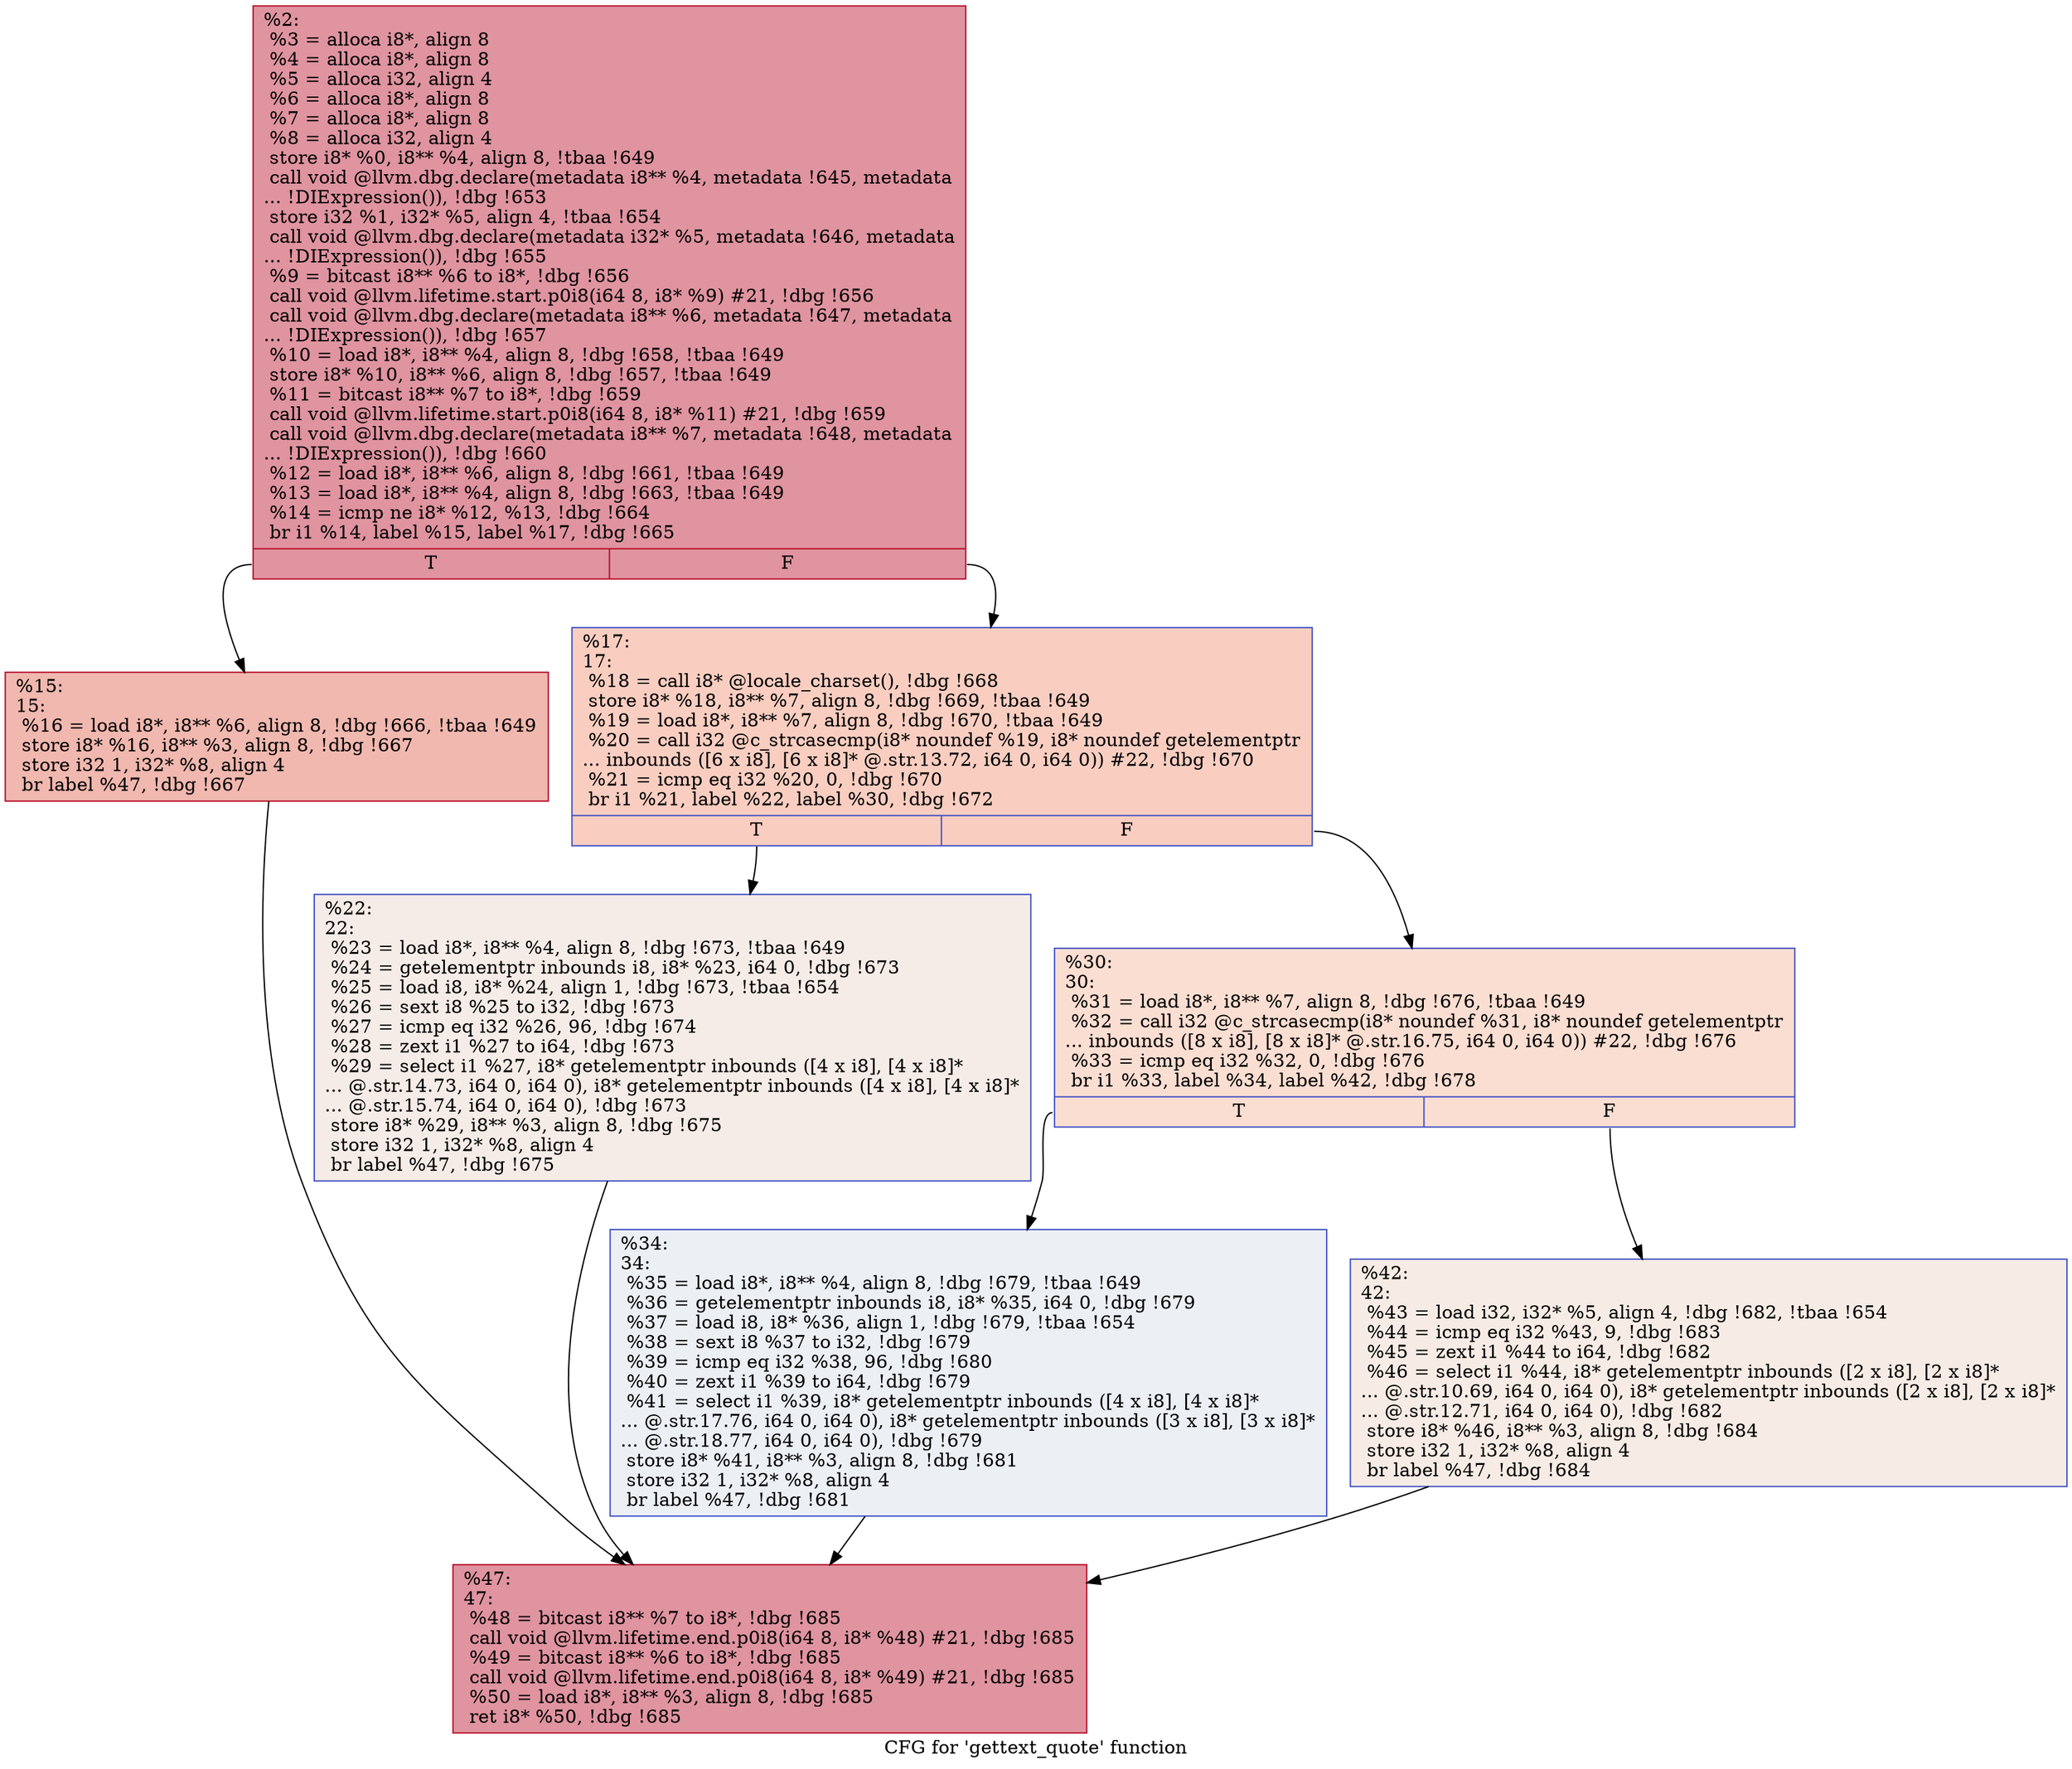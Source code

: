digraph "CFG for 'gettext_quote' function" {
	label="CFG for 'gettext_quote' function";

	Node0x6f5680 [shape=record,color="#b70d28ff", style=filled, fillcolor="#b70d2870",label="{%2:\l  %3 = alloca i8*, align 8\l  %4 = alloca i8*, align 8\l  %5 = alloca i32, align 4\l  %6 = alloca i8*, align 8\l  %7 = alloca i8*, align 8\l  %8 = alloca i32, align 4\l  store i8* %0, i8** %4, align 8, !tbaa !649\l  call void @llvm.dbg.declare(metadata i8** %4, metadata !645, metadata\l... !DIExpression()), !dbg !653\l  store i32 %1, i32* %5, align 4, !tbaa !654\l  call void @llvm.dbg.declare(metadata i32* %5, metadata !646, metadata\l... !DIExpression()), !dbg !655\l  %9 = bitcast i8** %6 to i8*, !dbg !656\l  call void @llvm.lifetime.start.p0i8(i64 8, i8* %9) #21, !dbg !656\l  call void @llvm.dbg.declare(metadata i8** %6, metadata !647, metadata\l... !DIExpression()), !dbg !657\l  %10 = load i8*, i8** %4, align 8, !dbg !658, !tbaa !649\l  store i8* %10, i8** %6, align 8, !dbg !657, !tbaa !649\l  %11 = bitcast i8** %7 to i8*, !dbg !659\l  call void @llvm.lifetime.start.p0i8(i64 8, i8* %11) #21, !dbg !659\l  call void @llvm.dbg.declare(metadata i8** %7, metadata !648, metadata\l... !DIExpression()), !dbg !660\l  %12 = load i8*, i8** %6, align 8, !dbg !661, !tbaa !649\l  %13 = load i8*, i8** %4, align 8, !dbg !663, !tbaa !649\l  %14 = icmp ne i8* %12, %13, !dbg !664\l  br i1 %14, label %15, label %17, !dbg !665\l|{<s0>T|<s1>F}}"];
	Node0x6f5680:s0 -> Node0x6f56d0;
	Node0x6f5680:s1 -> Node0x6f5720;
	Node0x6f56d0 [shape=record,color="#b70d28ff", style=filled, fillcolor="#dc5d4a70",label="{%15:\l15:                                               \l  %16 = load i8*, i8** %6, align 8, !dbg !666, !tbaa !649\l  store i8* %16, i8** %3, align 8, !dbg !667\l  store i32 1, i32* %8, align 4\l  br label %47, !dbg !667\l}"];
	Node0x6f56d0 -> Node0x6f58b0;
	Node0x6f5720 [shape=record,color="#3d50c3ff", style=filled, fillcolor="#f2907270",label="{%17:\l17:                                               \l  %18 = call i8* @locale_charset(), !dbg !668\l  store i8* %18, i8** %7, align 8, !dbg !669, !tbaa !649\l  %19 = load i8*, i8** %7, align 8, !dbg !670, !tbaa !649\l  %20 = call i32 @c_strcasecmp(i8* noundef %19, i8* noundef getelementptr\l... inbounds ([6 x i8], [6 x i8]* @.str.13.72, i64 0, i64 0)) #22, !dbg !670\l  %21 = icmp eq i32 %20, 0, !dbg !670\l  br i1 %21, label %22, label %30, !dbg !672\l|{<s0>T|<s1>F}}"];
	Node0x6f5720:s0 -> Node0x6f5770;
	Node0x6f5720:s1 -> Node0x6f57c0;
	Node0x6f5770 [shape=record,color="#3d50c3ff", style=filled, fillcolor="#ead5c970",label="{%22:\l22:                                               \l  %23 = load i8*, i8** %4, align 8, !dbg !673, !tbaa !649\l  %24 = getelementptr inbounds i8, i8* %23, i64 0, !dbg !673\l  %25 = load i8, i8* %24, align 1, !dbg !673, !tbaa !654\l  %26 = sext i8 %25 to i32, !dbg !673\l  %27 = icmp eq i32 %26, 96, !dbg !674\l  %28 = zext i1 %27 to i64, !dbg !673\l  %29 = select i1 %27, i8* getelementptr inbounds ([4 x i8], [4 x i8]*\l... @.str.14.73, i64 0, i64 0), i8* getelementptr inbounds ([4 x i8], [4 x i8]*\l... @.str.15.74, i64 0, i64 0), !dbg !673\l  store i8* %29, i8** %3, align 8, !dbg !675\l  store i32 1, i32* %8, align 4\l  br label %47, !dbg !675\l}"];
	Node0x6f5770 -> Node0x6f58b0;
	Node0x6f57c0 [shape=record,color="#3d50c3ff", style=filled, fillcolor="#f7b59970",label="{%30:\l30:                                               \l  %31 = load i8*, i8** %7, align 8, !dbg !676, !tbaa !649\l  %32 = call i32 @c_strcasecmp(i8* noundef %31, i8* noundef getelementptr\l... inbounds ([8 x i8], [8 x i8]* @.str.16.75, i64 0, i64 0)) #22, !dbg !676\l  %33 = icmp eq i32 %32, 0, !dbg !676\l  br i1 %33, label %34, label %42, !dbg !678\l|{<s0>T|<s1>F}}"];
	Node0x6f57c0:s0 -> Node0x6f5810;
	Node0x6f57c0:s1 -> Node0x6f5860;
	Node0x6f5810 [shape=record,color="#3d50c3ff", style=filled, fillcolor="#d4dbe670",label="{%34:\l34:                                               \l  %35 = load i8*, i8** %4, align 8, !dbg !679, !tbaa !649\l  %36 = getelementptr inbounds i8, i8* %35, i64 0, !dbg !679\l  %37 = load i8, i8* %36, align 1, !dbg !679, !tbaa !654\l  %38 = sext i8 %37 to i32, !dbg !679\l  %39 = icmp eq i32 %38, 96, !dbg !680\l  %40 = zext i1 %39 to i64, !dbg !679\l  %41 = select i1 %39, i8* getelementptr inbounds ([4 x i8], [4 x i8]*\l... @.str.17.76, i64 0, i64 0), i8* getelementptr inbounds ([3 x i8], [3 x i8]*\l... @.str.18.77, i64 0, i64 0), !dbg !679\l  store i8* %41, i8** %3, align 8, !dbg !681\l  store i32 1, i32* %8, align 4\l  br label %47, !dbg !681\l}"];
	Node0x6f5810 -> Node0x6f58b0;
	Node0x6f5860 [shape=record,color="#3d50c3ff", style=filled, fillcolor="#ecd3c570",label="{%42:\l42:                                               \l  %43 = load i32, i32* %5, align 4, !dbg !682, !tbaa !654\l  %44 = icmp eq i32 %43, 9, !dbg !683\l  %45 = zext i1 %44 to i64, !dbg !682\l  %46 = select i1 %44, i8* getelementptr inbounds ([2 x i8], [2 x i8]*\l... @.str.10.69, i64 0, i64 0), i8* getelementptr inbounds ([2 x i8], [2 x i8]*\l... @.str.12.71, i64 0, i64 0), !dbg !682\l  store i8* %46, i8** %3, align 8, !dbg !684\l  store i32 1, i32* %8, align 4\l  br label %47, !dbg !684\l}"];
	Node0x6f5860 -> Node0x6f58b0;
	Node0x6f58b0 [shape=record,color="#b70d28ff", style=filled, fillcolor="#b70d2870",label="{%47:\l47:                                               \l  %48 = bitcast i8** %7 to i8*, !dbg !685\l  call void @llvm.lifetime.end.p0i8(i64 8, i8* %48) #21, !dbg !685\l  %49 = bitcast i8** %6 to i8*, !dbg !685\l  call void @llvm.lifetime.end.p0i8(i64 8, i8* %49) #21, !dbg !685\l  %50 = load i8*, i8** %3, align 8, !dbg !685\l  ret i8* %50, !dbg !685\l}"];
}
